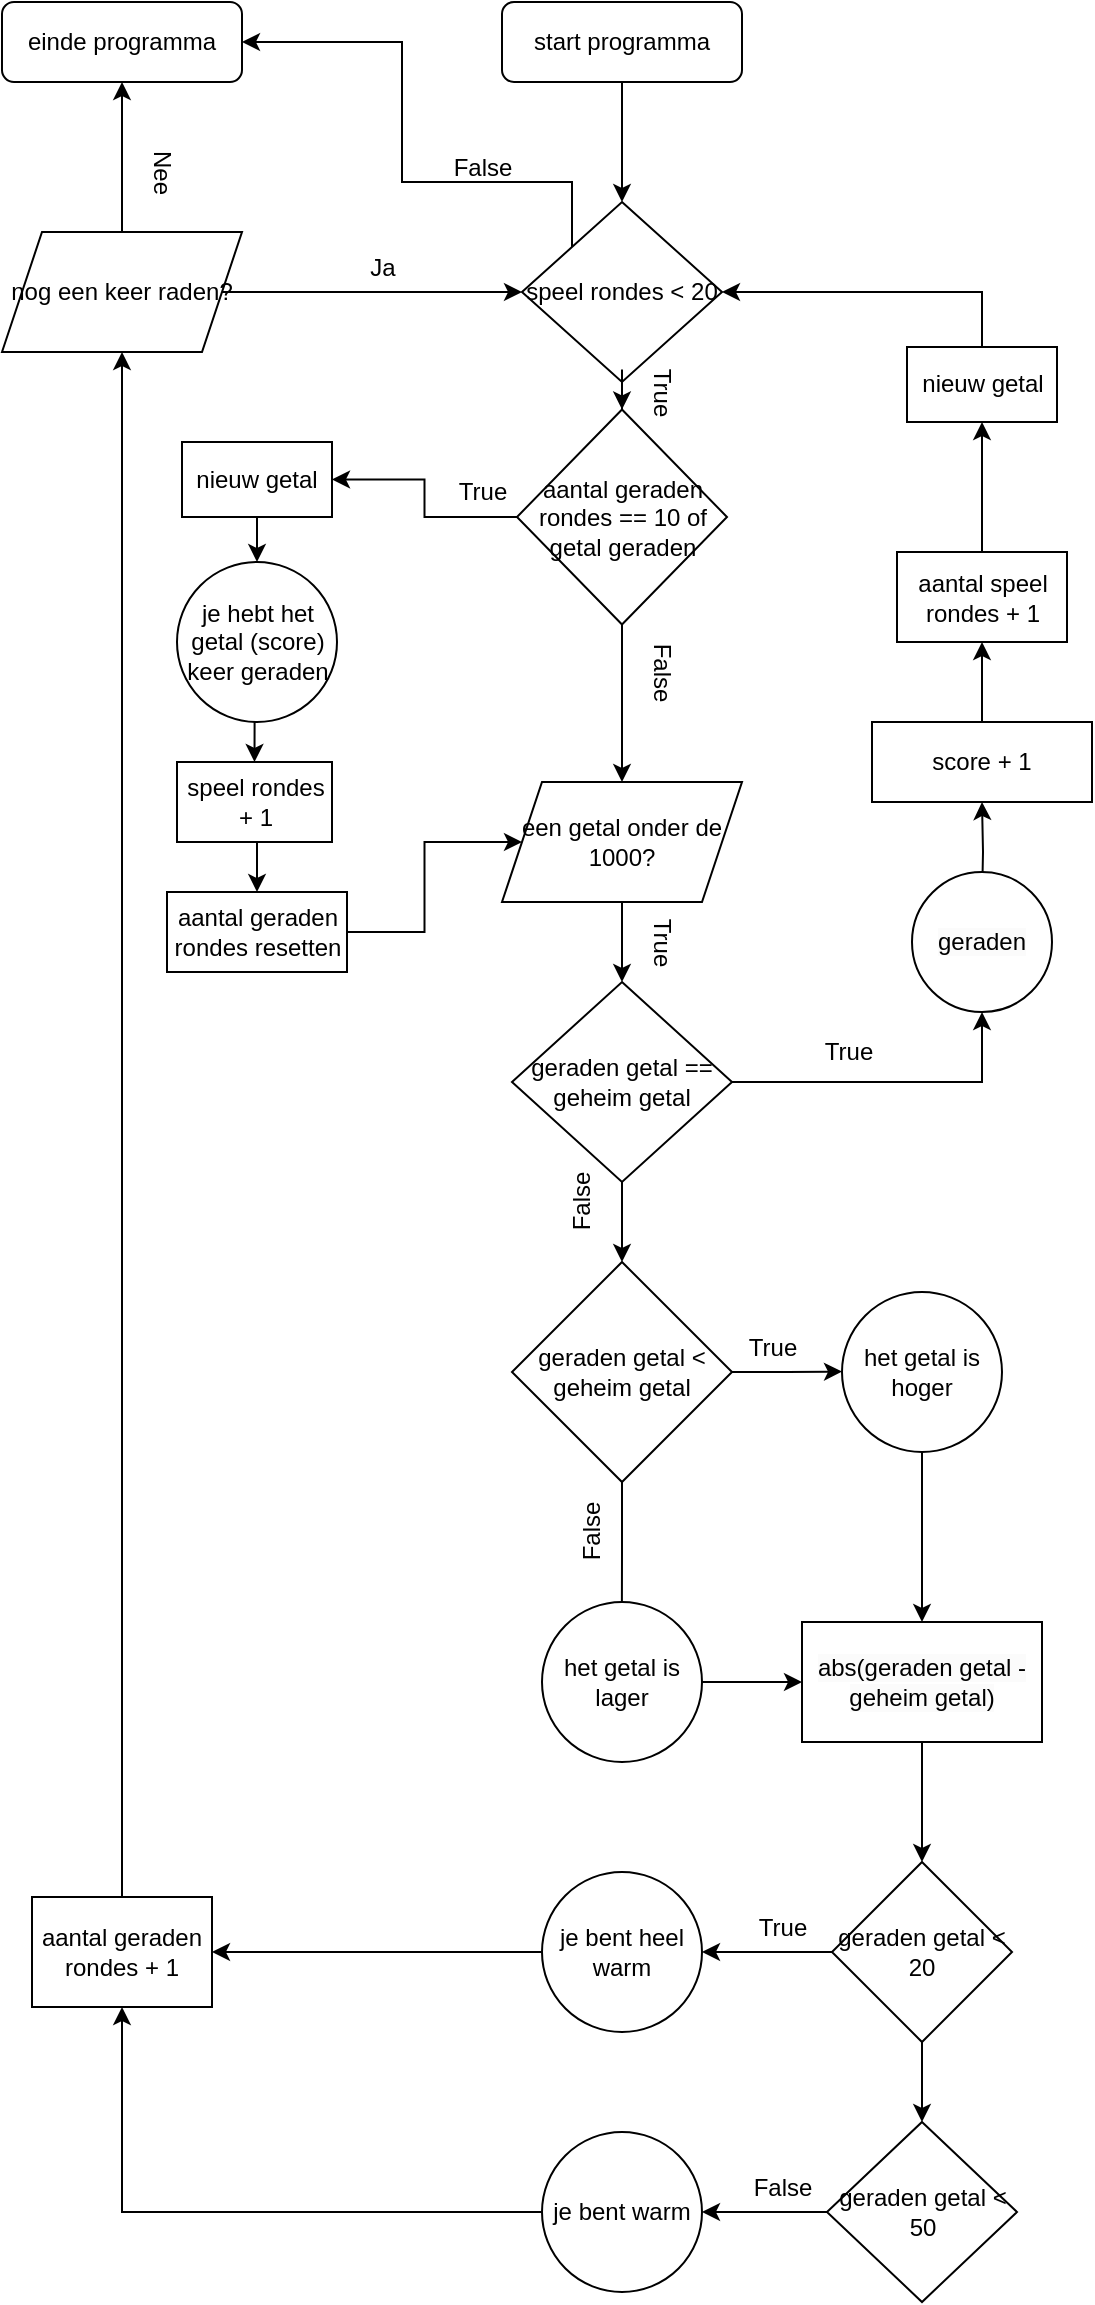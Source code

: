 <mxfile version="25.0.3">
  <diagram name="Pagina-1" id="Vi9DWX728hE7CqJ8r88I">
    <mxGraphModel dx="954" dy="1808" grid="1" gridSize="10" guides="1" tooltips="1" connect="1" arrows="1" fold="1" page="1" pageScale="1" pageWidth="827" pageHeight="1169" math="0" shadow="0">
      <root>
        <mxCell id="0" />
        <mxCell id="1" parent="0" />
        <mxCell id="0Mp-qp49nAD-mxDCAxrq-30" style="edgeStyle=orthogonalEdgeStyle;rounded=0;orthogonalLoop=1;jettySize=auto;html=1;exitX=0.5;exitY=1;exitDx=0;exitDy=0;entryX=0.5;entryY=0;entryDx=0;entryDy=0;" parent="1" source="0Mp-qp49nAD-mxDCAxrq-1" target="0Mp-qp49nAD-mxDCAxrq-29" edge="1">
          <mxGeometry relative="1" as="geometry" />
        </mxCell>
        <mxCell id="0Mp-qp49nAD-mxDCAxrq-1" value="start programma" style="rounded=1;whiteSpace=wrap;html=1;" parent="1" vertex="1">
          <mxGeometry x="380" y="-180" width="120" height="40" as="geometry" />
        </mxCell>
        <mxCell id="0Mp-qp49nAD-mxDCAxrq-5" style="edgeStyle=orthogonalEdgeStyle;rounded=0;orthogonalLoop=1;jettySize=auto;html=1;exitX=0.5;exitY=1;exitDx=0;exitDy=0;entryX=0.5;entryY=0;entryDx=0;entryDy=0;" parent="1" source="0Mp-qp49nAD-mxDCAxrq-2" target="0Mp-qp49nAD-mxDCAxrq-4" edge="1">
          <mxGeometry relative="1" as="geometry" />
        </mxCell>
        <mxCell id="0Mp-qp49nAD-mxDCAxrq-2" value="een getal onder de 1000?" style="shape=parallelogram;perimeter=parallelogramPerimeter;whiteSpace=wrap;html=1;fixedSize=1;" parent="1" vertex="1">
          <mxGeometry x="380" y="210" width="120" height="60" as="geometry" />
        </mxCell>
        <mxCell id="0q0iNm4XIV8c_wjNrYMj-5" style="edgeStyle=orthogonalEdgeStyle;rounded=0;orthogonalLoop=1;jettySize=auto;html=1;exitX=0.5;exitY=1;exitDx=0;exitDy=0;entryX=0.5;entryY=0;entryDx=0;entryDy=0;" parent="1" source="0Mp-qp49nAD-mxDCAxrq-4" target="0Mp-qp49nAD-mxDCAxrq-54" edge="1">
          <mxGeometry relative="1" as="geometry" />
        </mxCell>
        <mxCell id="0q0iNm4XIV8c_wjNrYMj-23" style="edgeStyle=orthogonalEdgeStyle;rounded=0;orthogonalLoop=1;jettySize=auto;html=1;exitX=1;exitY=0.5;exitDx=0;exitDy=0;entryX=0.5;entryY=1;entryDx=0;entryDy=0;" parent="1" source="0Mp-qp49nAD-mxDCAxrq-4" target="0q0iNm4XIV8c_wjNrYMj-22" edge="1">
          <mxGeometry relative="1" as="geometry" />
        </mxCell>
        <mxCell id="0Mp-qp49nAD-mxDCAxrq-4" value="geraden getal == geheim getal" style="rhombus;whiteSpace=wrap;html=1;" parent="1" vertex="1">
          <mxGeometry x="385" y="310" width="110" height="100" as="geometry" />
        </mxCell>
        <mxCell id="0Mp-qp49nAD-mxDCAxrq-6" value="einde programma" style="rounded=1;whiteSpace=wrap;html=1;" parent="1" vertex="1">
          <mxGeometry x="130" y="-180" width="120" height="40" as="geometry" />
        </mxCell>
        <mxCell id="0Mp-qp49nAD-mxDCAxrq-9" value="True" style="text;html=1;align=center;verticalAlign=middle;resizable=0;points=[];autosize=1;strokeColor=none;fillColor=none;" parent="1" vertex="1">
          <mxGeometry x="527.5" y="330" width="50" height="30" as="geometry" />
        </mxCell>
        <mxCell id="0q0iNm4XIV8c_wjNrYMj-17" style="edgeStyle=orthogonalEdgeStyle;rounded=0;orthogonalLoop=1;jettySize=auto;html=1;exitX=0.5;exitY=0;exitDx=0;exitDy=0;entryX=0.5;entryY=1;entryDx=0;entryDy=0;" parent="1" target="QnT2KiwIGmZ0Z-Tedl4z-6" edge="1">
          <mxGeometry relative="1" as="geometry">
            <mxPoint x="620" y="270" as="sourcePoint" />
          </mxGeometry>
        </mxCell>
        <mxCell id="PDHZY7sDQtLJ1hKzqnqk-6" style="edgeStyle=orthogonalEdgeStyle;rounded=0;orthogonalLoop=1;jettySize=auto;html=1;exitX=0.5;exitY=1;exitDx=0;exitDy=0;" parent="1" source="6q9JJo2ONripnRaMFtRy-1" target="0Mp-qp49nAD-mxDCAxrq-2" edge="1">
          <mxGeometry relative="1" as="geometry" />
        </mxCell>
        <mxCell id="0q0iNm4XIV8c_wjNrYMj-62" style="edgeStyle=orthogonalEdgeStyle;rounded=0;orthogonalLoop=1;jettySize=auto;html=1;exitX=0;exitY=0;exitDx=0;exitDy=0;entryX=1;entryY=0.5;entryDx=0;entryDy=0;" parent="1" source="0Mp-qp49nAD-mxDCAxrq-29" target="0Mp-qp49nAD-mxDCAxrq-6" edge="1">
          <mxGeometry relative="1" as="geometry">
            <Array as="points">
              <mxPoint x="415" y="-90" />
              <mxPoint x="330" y="-90" />
              <mxPoint x="330" y="-160" />
            </Array>
          </mxGeometry>
        </mxCell>
        <mxCell id="0Mp-qp49nAD-mxDCAxrq-29" value="speel rondes &amp;lt; 20" style="rhombus;whiteSpace=wrap;html=1;" parent="1" vertex="1">
          <mxGeometry x="390" y="-80" width="100" height="90" as="geometry" />
        </mxCell>
        <mxCell id="0Mp-qp49nAD-mxDCAxrq-47" value="True" style="text;html=1;align=center;verticalAlign=middle;resizable=0;points=[];autosize=1;strokeColor=none;fillColor=none;rotation=90;" parent="1" vertex="1">
          <mxGeometry x="435" y="275" width="50" height="30" as="geometry" />
        </mxCell>
        <mxCell id="0q0iNm4XIV8c_wjNrYMj-6" style="edgeStyle=orthogonalEdgeStyle;rounded=0;orthogonalLoop=1;jettySize=auto;html=1;exitX=0.5;exitY=1;exitDx=0;exitDy=0;" parent="1" source="0Mp-qp49nAD-mxDCAxrq-54" edge="1">
          <mxGeometry relative="1" as="geometry">
            <mxPoint x="439.935" y="630" as="targetPoint" />
          </mxGeometry>
        </mxCell>
        <mxCell id="0q0iNm4XIV8c_wjNrYMj-7" style="edgeStyle=orthogonalEdgeStyle;rounded=0;orthogonalLoop=1;jettySize=auto;html=1;exitX=1;exitY=0.5;exitDx=0;exitDy=0;" parent="1" source="0Mp-qp49nAD-mxDCAxrq-54" edge="1">
          <mxGeometry relative="1" as="geometry">
            <mxPoint x="550.0" y="504.806" as="targetPoint" />
          </mxGeometry>
        </mxCell>
        <mxCell id="0Mp-qp49nAD-mxDCAxrq-54" value="geraden getal &amp;lt; geheim getal" style="rhombus;whiteSpace=wrap;html=1;" parent="1" vertex="1">
          <mxGeometry x="385" y="450" width="110" height="110" as="geometry" />
        </mxCell>
        <mxCell id="0Mp-qp49nAD-mxDCAxrq-71" value="False" style="text;html=1;align=center;verticalAlign=middle;resizable=0;points=[];autosize=1;strokeColor=none;fillColor=none;rotation=-90;" parent="1" vertex="1">
          <mxGeometry x="395" y="405" width="50" height="30" as="geometry" />
        </mxCell>
        <mxCell id="kbjacZDm0LFDy7Dmh8YF-1" style="edgeStyle=orthogonalEdgeStyle;rounded=0;orthogonalLoop=1;jettySize=auto;html=1;exitX=0.5;exitY=1;exitDx=0;exitDy=0;" parent="1" source="0Mp-qp49nAD-mxDCAxrq-29" target="0Mp-qp49nAD-mxDCAxrq-29" edge="1">
          <mxGeometry relative="1" as="geometry" />
        </mxCell>
        <mxCell id="0q0iNm4XIV8c_wjNrYMj-18" style="edgeStyle=orthogonalEdgeStyle;rounded=0;orthogonalLoop=1;jettySize=auto;html=1;exitX=0.5;exitY=0;exitDx=0;exitDy=0;entryX=0.5;entryY=1;entryDx=0;entryDy=0;" parent="1" source="QnT2KiwIGmZ0Z-Tedl4z-6" target="QnT2KiwIGmZ0Z-Tedl4z-7" edge="1">
          <mxGeometry relative="1" as="geometry" />
        </mxCell>
        <mxCell id="QnT2KiwIGmZ0Z-Tedl4z-6" value="score + 1" style="rounded=0;whiteSpace=wrap;html=1;" parent="1" vertex="1">
          <mxGeometry x="565" y="180" width="110" height="40" as="geometry" />
        </mxCell>
        <mxCell id="WpJVT4VB_8s2tOrtrwZR-2" style="edgeStyle=orthogonalEdgeStyle;rounded=0;orthogonalLoop=1;jettySize=auto;html=1;exitX=0.5;exitY=0;exitDx=0;exitDy=0;entryX=0.5;entryY=1;entryDx=0;entryDy=0;" parent="1" source="QnT2KiwIGmZ0Z-Tedl4z-7" target="WpJVT4VB_8s2tOrtrwZR-1" edge="1">
          <mxGeometry relative="1" as="geometry" />
        </mxCell>
        <mxCell id="QnT2KiwIGmZ0Z-Tedl4z-7" value="aantal speel rondes + 1" style="rounded=0;whiteSpace=wrap;html=1;" parent="1" vertex="1">
          <mxGeometry x="577.5" y="95" width="85" height="45" as="geometry" />
        </mxCell>
        <mxCell id="0q0iNm4XIV8c_wjNrYMj-57" style="edgeStyle=orthogonalEdgeStyle;rounded=0;orthogonalLoop=1;jettySize=auto;html=1;exitX=1;exitY=0.5;exitDx=0;exitDy=0;entryX=0;entryY=0.5;entryDx=0;entryDy=0;" parent="1" source="PDHZY7sDQtLJ1hKzqnqk-1" target="0Mp-qp49nAD-mxDCAxrq-29" edge="1">
          <mxGeometry relative="1" as="geometry" />
        </mxCell>
        <mxCell id="0q0iNm4XIV8c_wjNrYMj-60" style="edgeStyle=orthogonalEdgeStyle;rounded=0;orthogonalLoop=1;jettySize=auto;html=1;exitX=0.5;exitY=0;exitDx=0;exitDy=0;entryX=0.5;entryY=1;entryDx=0;entryDy=0;" parent="1" source="PDHZY7sDQtLJ1hKzqnqk-1" target="0Mp-qp49nAD-mxDCAxrq-6" edge="1">
          <mxGeometry relative="1" as="geometry" />
        </mxCell>
        <mxCell id="PDHZY7sDQtLJ1hKzqnqk-1" value="nog een keer raden?" style="shape=parallelogram;perimeter=parallelogramPerimeter;whiteSpace=wrap;html=1;fixedSize=1;" parent="1" vertex="1">
          <mxGeometry x="130" y="-65" width="120" height="60" as="geometry" />
        </mxCell>
        <mxCell id="6q9JJo2ONripnRaMFtRy-2" value="" style="edgeStyle=orthogonalEdgeStyle;rounded=0;orthogonalLoop=1;jettySize=auto;html=1;exitX=0.5;exitY=1;exitDx=0;exitDy=0;" parent="1" source="0Mp-qp49nAD-mxDCAxrq-29" target="6q9JJo2ONripnRaMFtRy-1" edge="1">
          <mxGeometry relative="1" as="geometry">
            <mxPoint x="440" y="10" as="sourcePoint" />
            <mxPoint x="440" y="200" as="targetPoint" />
          </mxGeometry>
        </mxCell>
        <mxCell id="0q0iNm4XIV8c_wjNrYMj-49" value="" style="edgeStyle=orthogonalEdgeStyle;rounded=0;orthogonalLoop=1;jettySize=auto;html=1;" parent="1" source="6q9JJo2ONripnRaMFtRy-1" target="0q0iNm4XIV8c_wjNrYMj-48" edge="1">
          <mxGeometry relative="1" as="geometry" />
        </mxCell>
        <mxCell id="6q9JJo2ONripnRaMFtRy-1" value="aantal geraden rondes == 10 of getal geraden" style="rhombus;whiteSpace=wrap;html=1;" parent="1" vertex="1">
          <mxGeometry x="387.5" y="23.75" width="105" height="107.5" as="geometry" />
        </mxCell>
        <mxCell id="0q0iNm4XIV8c_wjNrYMj-8" value="True" style="text;html=1;align=center;verticalAlign=middle;resizable=0;points=[];autosize=1;strokeColor=none;fillColor=none;" parent="1" vertex="1">
          <mxGeometry x="490" y="478" width="50" height="30" as="geometry" />
        </mxCell>
        <mxCell id="0q0iNm4XIV8c_wjNrYMj-9" value="False" style="text;html=1;align=center;verticalAlign=middle;resizable=0;points=[];autosize=1;strokeColor=none;fillColor=none;rotation=-90;" parent="1" vertex="1">
          <mxGeometry x="400" y="570" width="50" height="30" as="geometry" />
        </mxCell>
        <mxCell id="0q0iNm4XIV8c_wjNrYMj-10" value="True" style="text;html=1;align=center;verticalAlign=middle;resizable=0;points=[];autosize=1;strokeColor=none;fillColor=none;" parent="1" vertex="1">
          <mxGeometry x="345" y="50" width="50" height="30" as="geometry" />
        </mxCell>
        <mxCell id="0q0iNm4XIV8c_wjNrYMj-11" value="False" style="text;html=1;align=center;verticalAlign=middle;resizable=0;points=[];autosize=1;strokeColor=none;fillColor=none;rotation=90;" parent="1" vertex="1">
          <mxGeometry x="435" y="140" width="50" height="30" as="geometry" />
        </mxCell>
        <mxCell id="oTa_rWTv0XmYKS1Rh3RD-2" style="edgeStyle=orthogonalEdgeStyle;rounded=0;orthogonalLoop=1;jettySize=auto;html=1;exitX=0.5;exitY=1;exitDx=0;exitDy=0;entryX=0.5;entryY=0;entryDx=0;entryDy=0;" parent="1" source="0q0iNm4XIV8c_wjNrYMj-12" target="oTa_rWTv0XmYKS1Rh3RD-1" edge="1">
          <mxGeometry relative="1" as="geometry" />
        </mxCell>
        <mxCell id="0q0iNm4XIV8c_wjNrYMj-12" value="speel rondes + 1" style="rounded=0;whiteSpace=wrap;html=1;" parent="1" vertex="1">
          <mxGeometry x="217.5" y="200" width="77.5" height="40" as="geometry" />
        </mxCell>
        <mxCell id="0q0iNm4XIV8c_wjNrYMj-26" style="edgeStyle=orthogonalEdgeStyle;rounded=0;orthogonalLoop=1;jettySize=auto;html=1;exitX=1;exitY=0.5;exitDx=0;exitDy=0;entryX=0;entryY=0.5;entryDx=0;entryDy=0;" parent="1" source="0q0iNm4XIV8c_wjNrYMj-21" edge="1">
          <mxGeometry relative="1" as="geometry">
            <mxPoint x="530" y="660" as="targetPoint" />
          </mxGeometry>
        </mxCell>
        <mxCell id="0q0iNm4XIV8c_wjNrYMj-21" value="het getal is lager" style="ellipse;whiteSpace=wrap;html=1;aspect=fixed;" parent="1" vertex="1">
          <mxGeometry x="400" y="620" width="80" height="80" as="geometry" />
        </mxCell>
        <mxCell id="0q0iNm4XIV8c_wjNrYMj-22" value="&lt;meta charset=&quot;utf-8&quot;&gt;&lt;span style=&quot;color: rgb(0, 0, 0); font-family: Helvetica; font-size: 12px; font-style: normal; font-variant-ligatures: normal; font-variant-caps: normal; font-weight: 400; letter-spacing: normal; orphans: 2; text-align: center; text-indent: 0px; text-transform: none; widows: 2; word-spacing: 0px; -webkit-text-stroke-width: 0px; white-space: normal; background-color: rgb(251, 251, 251); text-decoration-thickness: initial; text-decoration-style: initial; text-decoration-color: initial; display: inline !important; float: none;&quot;&gt;geraden&lt;/span&gt;" style="ellipse;whiteSpace=wrap;html=1;aspect=fixed;" parent="1" vertex="1">
          <mxGeometry x="585" y="255" width="70" height="70" as="geometry" />
        </mxCell>
        <mxCell id="0q0iNm4XIV8c_wjNrYMj-25" style="edgeStyle=orthogonalEdgeStyle;rounded=0;orthogonalLoop=1;jettySize=auto;html=1;exitX=0.5;exitY=1;exitDx=0;exitDy=0;entryX=0.5;entryY=0;entryDx=0;entryDy=0;" parent="1" source="0q0iNm4XIV8c_wjNrYMj-24" target="0q0iNm4XIV8c_wjNrYMj-41" edge="1">
          <mxGeometry relative="1" as="geometry">
            <mxPoint x="590" y="602.5" as="targetPoint" />
          </mxGeometry>
        </mxCell>
        <mxCell id="0q0iNm4XIV8c_wjNrYMj-24" value="het getal is hoger" style="ellipse;whiteSpace=wrap;html=1;aspect=fixed;" parent="1" vertex="1">
          <mxGeometry x="550" y="465" width="80" height="80" as="geometry" />
        </mxCell>
        <mxCell id="0q0iNm4XIV8c_wjNrYMj-30" value="" style="edgeStyle=orthogonalEdgeStyle;rounded=0;orthogonalLoop=1;jettySize=auto;html=1;" parent="1" source="0q0iNm4XIV8c_wjNrYMj-27" target="0q0iNm4XIV8c_wjNrYMj-29" edge="1">
          <mxGeometry relative="1" as="geometry" />
        </mxCell>
        <mxCell id="0q0iNm4XIV8c_wjNrYMj-32" value="" style="edgeStyle=orthogonalEdgeStyle;rounded=0;orthogonalLoop=1;jettySize=auto;html=1;" parent="1" source="0q0iNm4XIV8c_wjNrYMj-27" target="0q0iNm4XIV8c_wjNrYMj-31" edge="1">
          <mxGeometry relative="1" as="geometry" />
        </mxCell>
        <mxCell id="0q0iNm4XIV8c_wjNrYMj-27" value="geraden getal &amp;lt; 20" style="rhombus;whiteSpace=wrap;html=1;" parent="1" vertex="1">
          <mxGeometry x="545" y="750" width="90" height="90" as="geometry" />
        </mxCell>
        <mxCell id="0q0iNm4XIV8c_wjNrYMj-34" value="" style="edgeStyle=orthogonalEdgeStyle;rounded=0;orthogonalLoop=1;jettySize=auto;html=1;" parent="1" source="0q0iNm4XIV8c_wjNrYMj-29" target="0q0iNm4XIV8c_wjNrYMj-33" edge="1">
          <mxGeometry relative="1" as="geometry" />
        </mxCell>
        <mxCell id="0q0iNm4XIV8c_wjNrYMj-29" value="geraden getal &amp;lt; 50" style="rhombus;whiteSpace=wrap;html=1;" parent="1" vertex="1">
          <mxGeometry x="542.5" y="880" width="95" height="90" as="geometry" />
        </mxCell>
        <mxCell id="0q0iNm4XIV8c_wjNrYMj-39" value="" style="edgeStyle=orthogonalEdgeStyle;rounded=0;orthogonalLoop=1;jettySize=auto;html=1;" parent="1" source="0q0iNm4XIV8c_wjNrYMj-31" target="0q0iNm4XIV8c_wjNrYMj-38" edge="1">
          <mxGeometry relative="1" as="geometry" />
        </mxCell>
        <mxCell id="0q0iNm4XIV8c_wjNrYMj-31" value="je bent heel warm" style="ellipse;whiteSpace=wrap;html=1;" parent="1" vertex="1">
          <mxGeometry x="400" y="755" width="80" height="80" as="geometry" />
        </mxCell>
        <mxCell id="0q0iNm4XIV8c_wjNrYMj-40" style="edgeStyle=orthogonalEdgeStyle;rounded=0;orthogonalLoop=1;jettySize=auto;html=1;exitX=0;exitY=0.5;exitDx=0;exitDy=0;entryX=0.5;entryY=1;entryDx=0;entryDy=0;" parent="1" source="0q0iNm4XIV8c_wjNrYMj-33" target="0q0iNm4XIV8c_wjNrYMj-38" edge="1">
          <mxGeometry relative="1" as="geometry" />
        </mxCell>
        <mxCell id="0q0iNm4XIV8c_wjNrYMj-33" value="je bent warm" style="ellipse;whiteSpace=wrap;html=1;" parent="1" vertex="1">
          <mxGeometry x="400" y="885" width="80" height="80" as="geometry" />
        </mxCell>
        <mxCell id="0q0iNm4XIV8c_wjNrYMj-54" style="edgeStyle=orthogonalEdgeStyle;rounded=0;orthogonalLoop=1;jettySize=auto;html=1;exitX=0.5;exitY=0;exitDx=0;exitDy=0;" parent="1" source="0q0iNm4XIV8c_wjNrYMj-38" target="PDHZY7sDQtLJ1hKzqnqk-1" edge="1">
          <mxGeometry relative="1" as="geometry" />
        </mxCell>
        <mxCell id="0q0iNm4XIV8c_wjNrYMj-38" value="aantal geraden rondes + 1" style="whiteSpace=wrap;html=1;" parent="1" vertex="1">
          <mxGeometry x="145" y="767.5" width="90" height="55" as="geometry" />
        </mxCell>
        <mxCell id="0q0iNm4XIV8c_wjNrYMj-42" style="edgeStyle=orthogonalEdgeStyle;rounded=0;orthogonalLoop=1;jettySize=auto;html=1;exitX=0.5;exitY=1;exitDx=0;exitDy=0;entryX=0.5;entryY=0;entryDx=0;entryDy=0;" parent="1" source="0q0iNm4XIV8c_wjNrYMj-41" target="0q0iNm4XIV8c_wjNrYMj-27" edge="1">
          <mxGeometry relative="1" as="geometry" />
        </mxCell>
        <mxCell id="0q0iNm4XIV8c_wjNrYMj-41" value="&lt;meta charset=&quot;utf-8&quot;&gt;&lt;span style=&quot;color: rgb(0, 0, 0); font-family: Helvetica; font-size: 12px; font-style: normal; font-variant-ligatures: normal; font-variant-caps: normal; font-weight: 400; letter-spacing: normal; orphans: 2; text-align: center; text-indent: 0px; text-transform: none; widows: 2; word-spacing: 0px; -webkit-text-stroke-width: 0px; white-space: normal; background-color: rgb(251, 251, 251); text-decoration-thickness: initial; text-decoration-style: initial; text-decoration-color: initial; display: inline !important; float: none;&quot;&gt;abs(geraden getal - geheim getal)&lt;/span&gt;" style="rounded=0;whiteSpace=wrap;html=1;" parent="1" vertex="1">
          <mxGeometry x="530" y="630" width="120" height="60" as="geometry" />
        </mxCell>
        <mxCell id="0q0iNm4XIV8c_wjNrYMj-52" value="" style="edgeStyle=orthogonalEdgeStyle;rounded=0;orthogonalLoop=1;jettySize=auto;html=1;" parent="1" source="0q0iNm4XIV8c_wjNrYMj-48" target="0q0iNm4XIV8c_wjNrYMj-51" edge="1">
          <mxGeometry relative="1" as="geometry" />
        </mxCell>
        <mxCell id="0q0iNm4XIV8c_wjNrYMj-48" value="nieuw getal" style="whiteSpace=wrap;html=1;" parent="1" vertex="1">
          <mxGeometry x="220" y="40" width="75" height="37.5" as="geometry" />
        </mxCell>
        <mxCell id="0q0iNm4XIV8c_wjNrYMj-53" style="edgeStyle=orthogonalEdgeStyle;rounded=0;orthogonalLoop=1;jettySize=auto;html=1;exitX=0.5;exitY=1;exitDx=0;exitDy=0;entryX=0.5;entryY=0;entryDx=0;entryDy=0;" parent="1" source="0q0iNm4XIV8c_wjNrYMj-51" target="0q0iNm4XIV8c_wjNrYMj-12" edge="1">
          <mxGeometry relative="1" as="geometry" />
        </mxCell>
        <mxCell id="0q0iNm4XIV8c_wjNrYMj-51" value="je hebt het getal (score) keer geraden" style="ellipse;whiteSpace=wrap;html=1;" parent="1" vertex="1">
          <mxGeometry x="217.5" y="100" width="80" height="80" as="geometry" />
        </mxCell>
        <mxCell id="0q0iNm4XIV8c_wjNrYMj-55" value="True" style="text;html=1;align=center;verticalAlign=middle;resizable=0;points=[];autosize=1;strokeColor=none;fillColor=none;" parent="1" vertex="1">
          <mxGeometry x="495" y="768" width="50" height="30" as="geometry" />
        </mxCell>
        <mxCell id="0q0iNm4XIV8c_wjNrYMj-56" value="False" style="text;html=1;align=center;verticalAlign=middle;resizable=0;points=[];autosize=1;strokeColor=none;fillColor=none;" parent="1" vertex="1">
          <mxGeometry x="495" y="898" width="50" height="30" as="geometry" />
        </mxCell>
        <mxCell id="0q0iNm4XIV8c_wjNrYMj-59" value="Ja" style="text;html=1;align=center;verticalAlign=middle;resizable=0;points=[];autosize=1;strokeColor=none;fillColor=none;" parent="1" vertex="1">
          <mxGeometry x="300" y="-62" width="40" height="30" as="geometry" />
        </mxCell>
        <mxCell id="0q0iNm4XIV8c_wjNrYMj-61" value="Nee" style="text;html=1;align=center;verticalAlign=middle;resizable=0;points=[];autosize=1;strokeColor=none;fillColor=none;rotation=90;" parent="1" vertex="1">
          <mxGeometry x="185" y="-110" width="50" height="30" as="geometry" />
        </mxCell>
        <mxCell id="0q0iNm4XIV8c_wjNrYMj-63" value="False" style="text;html=1;align=center;verticalAlign=middle;resizable=0;points=[];autosize=1;strokeColor=none;fillColor=none;" parent="1" vertex="1">
          <mxGeometry x="345" y="-112" width="50" height="30" as="geometry" />
        </mxCell>
        <mxCell id="0q0iNm4XIV8c_wjNrYMj-64" value="True" style="text;html=1;align=center;verticalAlign=middle;resizable=0;points=[];autosize=1;strokeColor=none;fillColor=none;rotation=90;" parent="1" vertex="1">
          <mxGeometry x="435" width="50" height="30" as="geometry" />
        </mxCell>
        <mxCell id="oTa_rWTv0XmYKS1Rh3RD-4" style="edgeStyle=orthogonalEdgeStyle;rounded=0;orthogonalLoop=1;jettySize=auto;html=1;exitX=1;exitY=0.5;exitDx=0;exitDy=0;entryX=0;entryY=0.5;entryDx=0;entryDy=0;" parent="1" source="oTa_rWTv0XmYKS1Rh3RD-1" target="0Mp-qp49nAD-mxDCAxrq-2" edge="1">
          <mxGeometry relative="1" as="geometry" />
        </mxCell>
        <mxCell id="oTa_rWTv0XmYKS1Rh3RD-1" value="aantal geraden rondes resetten" style="rounded=0;whiteSpace=wrap;html=1;" parent="1" vertex="1">
          <mxGeometry x="212.5" y="265" width="90" height="40" as="geometry" />
        </mxCell>
        <mxCell id="WpJVT4VB_8s2tOrtrwZR-3" style="edgeStyle=orthogonalEdgeStyle;rounded=0;orthogonalLoop=1;jettySize=auto;html=1;exitX=0.5;exitY=0;exitDx=0;exitDy=0;entryX=1;entryY=0.5;entryDx=0;entryDy=0;" parent="1" source="WpJVT4VB_8s2tOrtrwZR-1" target="0Mp-qp49nAD-mxDCAxrq-29" edge="1">
          <mxGeometry relative="1" as="geometry" />
        </mxCell>
        <mxCell id="WpJVT4VB_8s2tOrtrwZR-1" value="nieuw getal" style="whiteSpace=wrap;html=1;" parent="1" vertex="1">
          <mxGeometry x="582.5" y="-7.5" width="75" height="37.5" as="geometry" />
        </mxCell>
      </root>
    </mxGraphModel>
  </diagram>
</mxfile>
